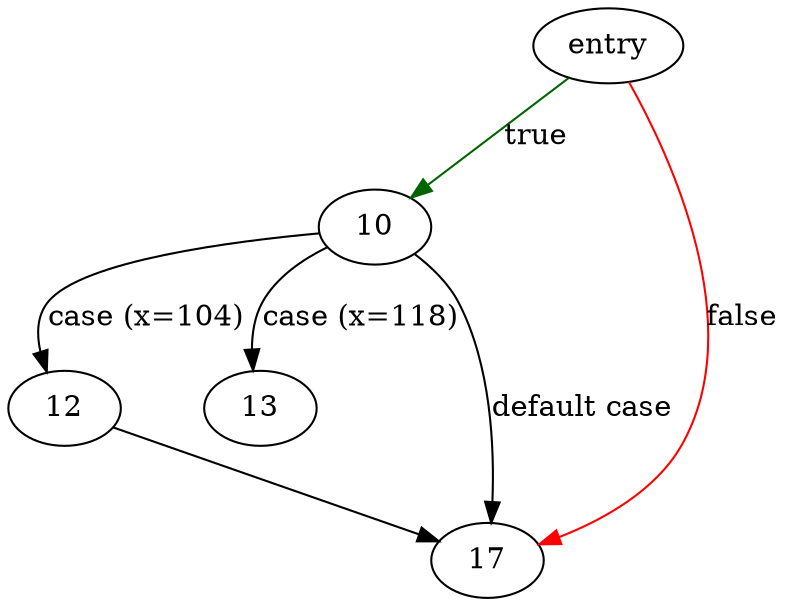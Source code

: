 digraph "parse_long_options" {
	// Node definitions.
	6 [label=entry];
	10;
	12;
	13;
	17;

	// Edge definitions.
	6 -> 10 [
		color=darkgreen
		label=true
	];
	6 -> 17 [
		color=red
		label=false
	];
	10 -> 12 [label="case (x=104)"];
	10 -> 13 [label="case (x=118)"];
	10 -> 17 [label="default case"];
	12 -> 17;
}